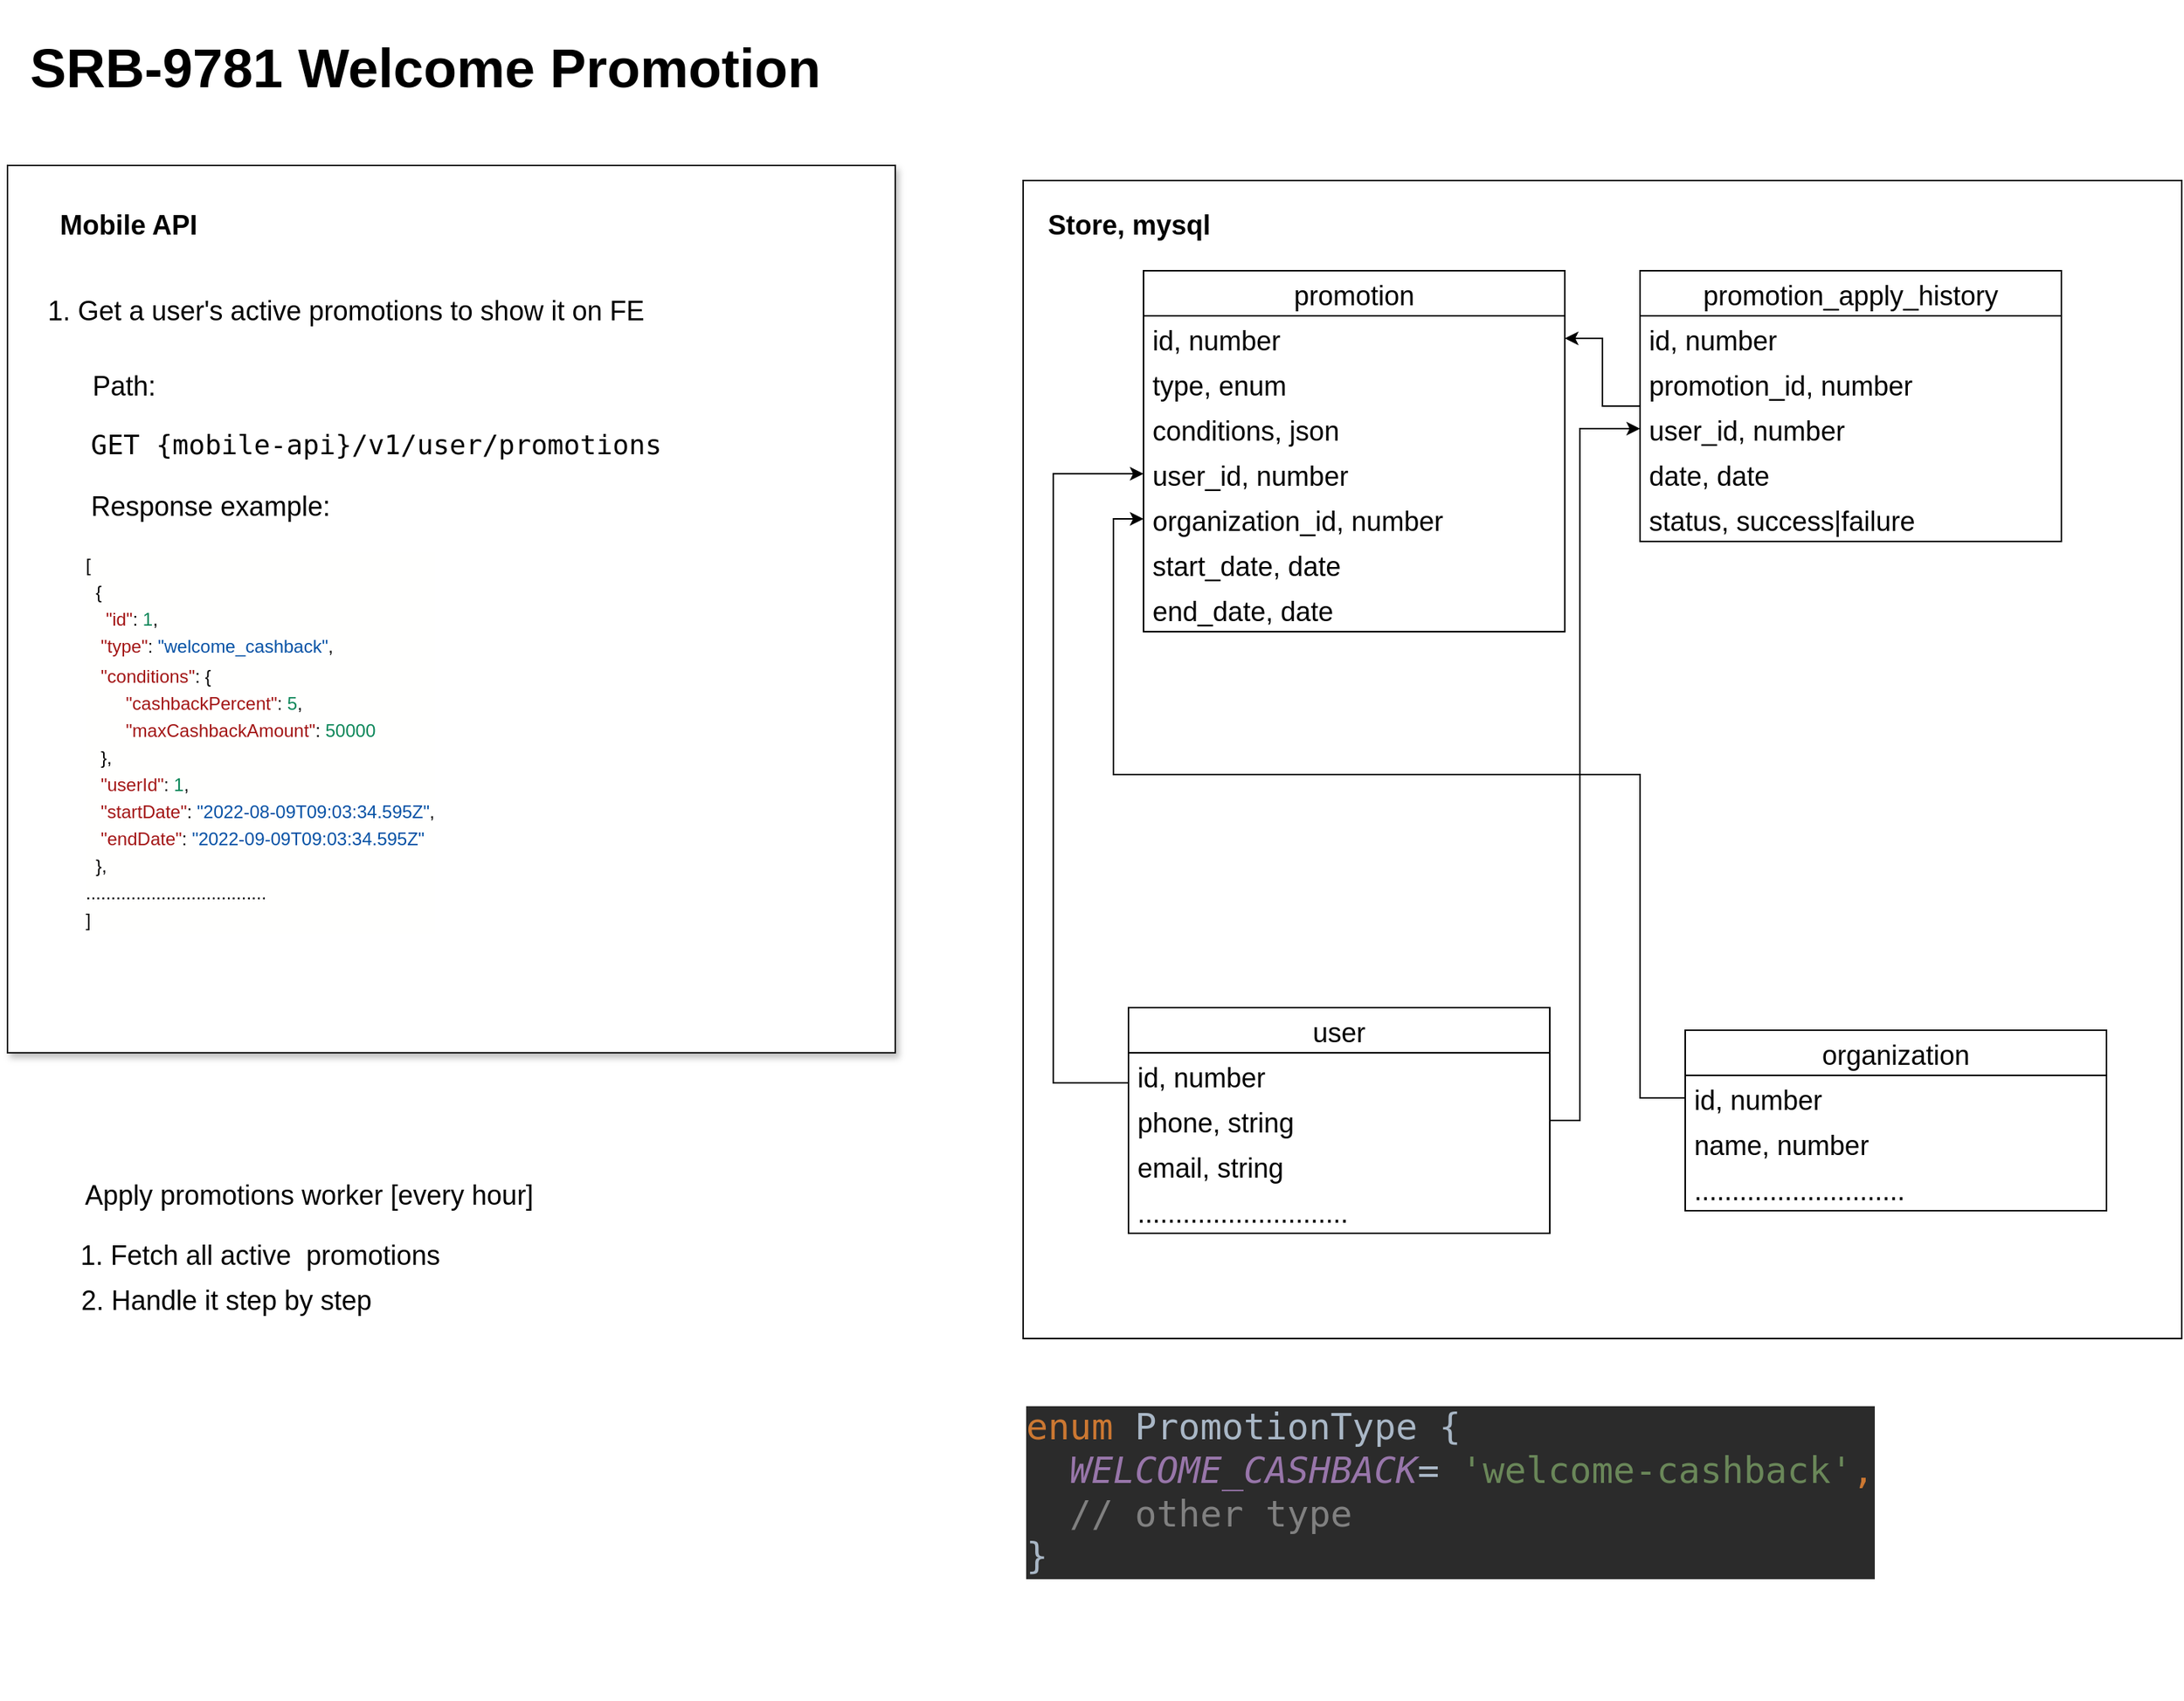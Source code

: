 <mxfile version="18.1.2" type="github">
  <diagram id="vmI7mMUzF1Ovgu6gkRTT" name="Page-1">
    <mxGraphModel dx="2302" dy="1041" grid="1" gridSize="10" guides="1" tooltips="1" connect="1" arrows="1" fold="1" page="1" pageScale="1" pageWidth="850" pageHeight="1100" math="0" shadow="0">
      <root>
        <mxCell id="0" />
        <mxCell id="1" parent="0" />
        <mxCell id="XHVd93EIHzynzg2FaFqQ-79" value="" style="whiteSpace=wrap;html=1;aspect=fixed;shadow=1;fontSize=24;strokeColor=#1A1A1A;fillColor=#FFFFFF;" vertex="1" parent="1">
          <mxGeometry x="25" y="190" width="590" height="590" as="geometry" />
        </mxCell>
        <mxCell id="XHVd93EIHzynzg2FaFqQ-1" value="" style="whiteSpace=wrap;html=1;aspect=fixed;" vertex="1" parent="1">
          <mxGeometry x="700" y="200" width="770" height="770" as="geometry" />
        </mxCell>
        <mxCell id="XHVd93EIHzynzg2FaFqQ-2" value="&lt;font style=&quot;font-size: 18px;&quot;&gt;&lt;b&gt;Store, mysql&lt;/b&gt;&lt;/font&gt;" style="text;html=1;align=center;verticalAlign=middle;resizable=0;points=[];autosize=1;strokeColor=none;fillColor=none;" vertex="1" parent="1">
          <mxGeometry x="710" y="220" width="120" height="20" as="geometry" />
        </mxCell>
        <mxCell id="XHVd93EIHzynzg2FaFqQ-5" value="promotion" style="swimlane;fontStyle=0;childLayout=stackLayout;horizontal=1;startSize=30;horizontalStack=0;resizeParent=1;resizeParentMax=0;resizeLast=0;collapsible=1;marginBottom=0;fontSize=18;" vertex="1" parent="1">
          <mxGeometry x="780" y="260" width="280" height="240" as="geometry">
            <mxRectangle x="860" y="350" width="160" height="30" as="alternateBounds" />
          </mxGeometry>
        </mxCell>
        <mxCell id="XHVd93EIHzynzg2FaFqQ-6" value="id, number" style="text;strokeColor=none;fillColor=none;align=left;verticalAlign=middle;spacingLeft=4;spacingRight=4;overflow=hidden;points=[[0,0.5],[1,0.5]];portConstraint=eastwest;rotatable=0;fontSize=18;" vertex="1" parent="XHVd93EIHzynzg2FaFqQ-5">
          <mxGeometry y="30" width="280" height="30" as="geometry" />
        </mxCell>
        <mxCell id="XHVd93EIHzynzg2FaFqQ-31" value="type, enum" style="text;strokeColor=none;fillColor=none;align=left;verticalAlign=middle;spacingLeft=4;spacingRight=4;overflow=hidden;points=[[0,0.5],[1,0.5]];portConstraint=eastwest;rotatable=0;fontSize=18;" vertex="1" parent="XHVd93EIHzynzg2FaFqQ-5">
          <mxGeometry y="60" width="280" height="30" as="geometry" />
        </mxCell>
        <mxCell id="XHVd93EIHzynzg2FaFqQ-8" value="conditions, json" style="text;strokeColor=none;fillColor=none;align=left;verticalAlign=middle;spacingLeft=4;spacingRight=4;overflow=hidden;points=[[0,0.5],[1,0.5]];portConstraint=eastwest;rotatable=0;fontSize=18;" vertex="1" parent="XHVd93EIHzynzg2FaFqQ-5">
          <mxGeometry y="90" width="280" height="30" as="geometry" />
        </mxCell>
        <mxCell id="XHVd93EIHzynzg2FaFqQ-14" value="user_id, number" style="text;strokeColor=none;fillColor=none;align=left;verticalAlign=middle;spacingLeft=4;spacingRight=4;overflow=hidden;points=[[0,0.5],[1,0.5]];portConstraint=eastwest;rotatable=0;fontSize=18;" vertex="1" parent="XHVd93EIHzynzg2FaFqQ-5">
          <mxGeometry y="120" width="280" height="30" as="geometry" />
        </mxCell>
        <mxCell id="XHVd93EIHzynzg2FaFqQ-52" value="organization_id, number" style="text;strokeColor=none;fillColor=none;align=left;verticalAlign=middle;spacingLeft=4;spacingRight=4;overflow=hidden;points=[[0,0.5],[1,0.5]];portConstraint=eastwest;rotatable=0;fontSize=18;" vertex="1" parent="XHVd93EIHzynzg2FaFqQ-5">
          <mxGeometry y="150" width="280" height="30" as="geometry" />
        </mxCell>
        <mxCell id="XHVd93EIHzynzg2FaFqQ-32" value="start_date, date" style="text;strokeColor=none;fillColor=none;align=left;verticalAlign=middle;spacingLeft=4;spacingRight=4;overflow=hidden;points=[[0,0.5],[1,0.5]];portConstraint=eastwest;rotatable=0;fontSize=18;" vertex="1" parent="XHVd93EIHzynzg2FaFqQ-5">
          <mxGeometry y="180" width="280" height="30" as="geometry" />
        </mxCell>
        <mxCell id="XHVd93EIHzynzg2FaFqQ-17" value="end_date, date" style="text;strokeColor=none;fillColor=none;align=left;verticalAlign=middle;spacingLeft=4;spacingRight=4;overflow=hidden;points=[[0,0.5],[1,0.5]];portConstraint=eastwest;rotatable=0;fontSize=18;" vertex="1" parent="XHVd93EIHzynzg2FaFqQ-5">
          <mxGeometry y="210" width="280" height="30" as="geometry" />
        </mxCell>
        <mxCell id="XHVd93EIHzynzg2FaFqQ-60" style="edgeStyle=orthogonalEdgeStyle;rounded=0;orthogonalLoop=1;jettySize=auto;html=1;entryX=0;entryY=0.5;entryDx=0;entryDy=0;fontSize=18;" edge="1" parent="1" source="XHVd93EIHzynzg2FaFqQ-23" target="XHVd93EIHzynzg2FaFqQ-14">
          <mxGeometry relative="1" as="geometry">
            <Array as="points">
              <mxPoint x="720" y="800" />
              <mxPoint x="720" y="395" />
            </Array>
          </mxGeometry>
        </mxCell>
        <mxCell id="XHVd93EIHzynzg2FaFqQ-71" style="edgeStyle=orthogonalEdgeStyle;rounded=0;orthogonalLoop=1;jettySize=auto;html=1;entryX=0;entryY=0.5;entryDx=0;entryDy=0;fontSize=18;" edge="1" parent="1" source="XHVd93EIHzynzg2FaFqQ-23" target="XHVd93EIHzynzg2FaFqQ-67">
          <mxGeometry relative="1" as="geometry">
            <Array as="points">
              <mxPoint x="1070" y="825" />
              <mxPoint x="1070" y="365" />
            </Array>
          </mxGeometry>
        </mxCell>
        <mxCell id="XHVd93EIHzynzg2FaFqQ-23" value="user" style="swimlane;fontStyle=0;childLayout=stackLayout;horizontal=1;startSize=30;horizontalStack=0;resizeParent=1;resizeParentMax=0;resizeLast=0;collapsible=1;marginBottom=0;fontSize=18;" vertex="1" parent="1">
          <mxGeometry x="770" y="750" width="280" height="150" as="geometry">
            <mxRectangle x="860" y="350" width="160" height="30" as="alternateBounds" />
          </mxGeometry>
        </mxCell>
        <mxCell id="XHVd93EIHzynzg2FaFqQ-24" value="id, number" style="text;strokeColor=none;fillColor=none;align=left;verticalAlign=middle;spacingLeft=4;spacingRight=4;overflow=hidden;points=[[0,0.5],[1,0.5]];portConstraint=eastwest;rotatable=0;fontSize=18;" vertex="1" parent="XHVd93EIHzynzg2FaFqQ-23">
          <mxGeometry y="30" width="280" height="30" as="geometry" />
        </mxCell>
        <mxCell id="XHVd93EIHzynzg2FaFqQ-25" value="phone, string" style="text;strokeColor=none;fillColor=none;align=left;verticalAlign=middle;spacingLeft=4;spacingRight=4;overflow=hidden;points=[[0,0.5],[1,0.5]];portConstraint=eastwest;rotatable=0;fontSize=18;" vertex="1" parent="XHVd93EIHzynzg2FaFqQ-23">
          <mxGeometry y="60" width="280" height="30" as="geometry" />
        </mxCell>
        <mxCell id="XHVd93EIHzynzg2FaFqQ-26" value="email, string" style="text;strokeColor=none;fillColor=none;align=left;verticalAlign=middle;spacingLeft=4;spacingRight=4;overflow=hidden;points=[[0,0.5],[1,0.5]];portConstraint=eastwest;rotatable=0;fontSize=18;" vertex="1" parent="XHVd93EIHzynzg2FaFqQ-23">
          <mxGeometry y="90" width="280" height="30" as="geometry" />
        </mxCell>
        <mxCell id="XHVd93EIHzynzg2FaFqQ-27" value="............................" style="text;strokeColor=none;fillColor=none;align=left;verticalAlign=middle;spacingLeft=4;spacingRight=4;overflow=hidden;points=[[0,0.5],[1,0.5]];portConstraint=eastwest;rotatable=0;fontSize=18;" vertex="1" parent="XHVd93EIHzynzg2FaFqQ-23">
          <mxGeometry y="120" width="280" height="30" as="geometry" />
        </mxCell>
        <mxCell id="XHVd93EIHzynzg2FaFqQ-33" value="&lt;h1&gt;SRB-9781 Welcome Promotion&lt;/h1&gt;&lt;span data-metadata=&quot;&lt;!--(figmeta)eyJmaWxlS2V5IjoiYTVsaGJPWG9oTW1MTndGYm8xNE5kQSIsInBhc3RlSUQiOjE4MjY3NjkxMTcsImRhdGFUeXBlIjoic2NlbmUifQo=(/figmeta)--&gt;&quot;&gt;&lt;/span&gt;&lt;span style=&quot;&quot;&gt;&amp;nbsp;&lt;/span&gt;&lt;p&gt;.&lt;/p&gt;" style="text;html=1;strokeColor=none;fillColor=none;spacing=5;spacingTop=-20;whiteSpace=wrap;overflow=hidden;rounded=0;fontSize=18;" vertex="1" parent="1">
          <mxGeometry x="35" y="90" width="570" height="120" as="geometry" />
        </mxCell>
        <mxCell id="XHVd93EIHzynzg2FaFqQ-35" value="&lt;pre&gt;GET {mobile-api}/v1/user/promotions&lt;/pre&gt;" style="text;html=1;strokeColor=none;fillColor=none;align=center;verticalAlign=middle;whiteSpace=wrap;rounded=0;fontSize=18;" vertex="1" parent="1">
          <mxGeometry x="80" y="360" width="380" height="30" as="geometry" />
        </mxCell>
        <mxCell id="XHVd93EIHzynzg2FaFqQ-39" value="&lt;div style=&quot;background-color: rgb(255, 255, 254); line-height: 18px;&quot;&gt;&lt;div style=&quot;line-height: 18px;&quot;&gt;&lt;div style=&quot;color: rgb(0, 0, 0); font-size: 12px; font-weight: normal;&quot;&gt;[&lt;/div&gt;&lt;div style=&quot;color: rgb(0, 0, 0); font-size: 12px; font-weight: normal;&quot;&gt;&amp;nbsp; {&lt;/div&gt;&lt;div style=&quot;color: rgb(0, 0, 0); font-size: 12px; font-weight: normal;&quot;&gt;        &lt;span style=&quot;color: #a31515;&quot;&gt;&amp;nbsp; &amp;nbsp; &quot;id&quot;&lt;/span&gt;: &lt;span style=&quot;color: #098658;&quot;&gt;1&lt;/span&gt;,&lt;/div&gt;&lt;div style=&quot;color: rgb(0, 0, 0); font-size: 12px; font-weight: normal;&quot;&gt;        &lt;span style=&quot;color: #a31515;&quot;&gt;&amp;nbsp; &amp;nbsp;&quot;type&quot;&lt;/span&gt;: &lt;span style=&quot;color: #0451a5;&quot;&gt;&quot;welcome_cashback&quot;&lt;/span&gt;,&lt;/div&gt;&lt;div style=&quot;&quot;&gt;        &lt;span style=&quot;color: rgb(163, 21, 21); font-size: 12px; font-weight: normal;&quot;&gt;&amp;nbsp; &amp;nbsp;&quot;&lt;/span&gt;&lt;font color=&quot;#a31515&quot;&gt;&lt;span style=&quot;font-size: 12px;&quot;&gt;conditions&lt;/span&gt;&lt;/font&gt;&lt;span style=&quot;color: rgb(163, 21, 21); font-size: 12px; font-weight: normal;&quot;&gt;&quot;&lt;/span&gt;&lt;span style=&quot;font-size: 12px;&quot;&gt;: {&lt;/span&gt;&lt;/div&gt;&lt;div style=&quot;color: rgb(0, 0, 0); font-size: 12px; font-weight: normal;&quot;&gt;            &lt;span style=&quot;color: #a31515;&quot;&gt;&amp;nbsp; &amp;nbsp; &amp;nbsp; &amp;nbsp; &quot;cashbackPercent&quot;&lt;/span&gt;: &lt;span style=&quot;color: #098658;&quot;&gt;5&lt;/span&gt;,&lt;/div&gt;&lt;div style=&quot;color: rgb(0, 0, 0); font-size: 12px; font-weight: normal;&quot;&gt;            &lt;span style=&quot;color: #a31515;&quot;&gt;&amp;nbsp; &amp;nbsp; &amp;nbsp; &amp;nbsp; &quot;maxCashbackAmount&quot;&lt;/span&gt;: &lt;span style=&quot;color: #098658;&quot;&gt;50000&lt;/span&gt;&lt;/div&gt;&lt;div style=&quot;color: rgb(0, 0, 0); font-size: 12px; font-weight: normal;&quot;&gt;&amp;nbsp; &amp;nbsp;},&lt;/div&gt;&lt;div style=&quot;color: rgb(0, 0, 0); font-size: 12px; font-weight: normal;&quot;&gt;        &lt;span style=&quot;color: #a31515;&quot;&gt;&amp;nbsp; &amp;nbsp;&quot;userId&quot;&lt;/span&gt;: &lt;span style=&quot;color: #098658;&quot;&gt;1&lt;/span&gt;,&lt;/div&gt;&lt;div style=&quot;color: rgb(0, 0, 0); font-size: 12px; font-weight: normal;&quot;&gt;        &lt;span style=&quot;color: #a31515;&quot;&gt;&amp;nbsp; &amp;nbsp;&quot;startDate&quot;&lt;/span&gt;: &lt;span style=&quot;color: #0451a5;&quot;&gt;&quot;2022-08-09T09:03:34.595Z&quot;&lt;/span&gt;,&lt;/div&gt;&lt;div style=&quot;color: rgb(0, 0, 0); font-size: 12px; font-weight: normal;&quot;&gt;        &lt;span style=&quot;color: #a31515;&quot;&gt;&amp;nbsp; &amp;nbsp;&quot;endDate&quot;&lt;/span&gt;: &lt;span style=&quot;color: #0451a5;&quot;&gt;&quot;2022-09-09T09:03:34.595Z&quot;&lt;/span&gt;&lt;/div&gt;&lt;div style=&quot;color: rgb(0, 0, 0); font-size: 12px; font-weight: normal;&quot;&gt;&amp;nbsp; },&lt;/div&gt;&lt;div style=&quot;color: rgb(0, 0, 0); font-size: 12px; font-weight: normal;&quot;&gt;....................................&lt;/div&gt;&lt;div style=&quot;color: rgb(0, 0, 0); font-size: 12px; font-weight: normal;&quot;&gt;]&lt;/div&gt;&lt;/div&gt;&lt;/div&gt;" style="text;whiteSpace=wrap;html=1;fontSize=18;" vertex="1" parent="1">
          <mxGeometry x="75" y="440" width="250" height="270" as="geometry" />
        </mxCell>
        <mxCell id="XHVd93EIHzynzg2FaFqQ-42" value="&lt;font style=&quot;font-size: 18px;&quot;&gt;Apply promotions worker [every hour]&lt;/font&gt;" style="text;html=1;align=center;verticalAlign=middle;resizable=0;points=[];autosize=1;strokeColor=none;fillColor=none;fontSize=14;" vertex="1" parent="1">
          <mxGeometry x="70" y="865" width="310" height="20" as="geometry" />
        </mxCell>
        <mxCell id="XHVd93EIHzynzg2FaFqQ-44" value="1. &lt;font style=&quot;font-size: 18px;&quot;&gt;Fetch all&amp;nbsp;active&amp;nbsp; promotions&lt;/font&gt;&amp;nbsp;" style="text;html=1;align=center;verticalAlign=middle;resizable=0;points=[];autosize=1;strokeColor=none;fillColor=none;fontSize=18;" vertex="1" parent="1">
          <mxGeometry x="65" y="900" width="260" height="30" as="geometry" />
        </mxCell>
        <mxCell id="XHVd93EIHzynzg2FaFqQ-45" value="2. Handle it step by step" style="text;html=1;align=center;verticalAlign=middle;resizable=0;points=[];autosize=1;strokeColor=none;fillColor=none;fontSize=18;" vertex="1" parent="1">
          <mxGeometry x="65" y="930" width="210" height="30" as="geometry" />
        </mxCell>
        <mxCell id="XHVd93EIHzynzg2FaFqQ-62" style="edgeStyle=orthogonalEdgeStyle;rounded=0;orthogonalLoop=1;jettySize=auto;html=1;entryX=0;entryY=0.5;entryDx=0;entryDy=0;fontSize=18;" edge="1" parent="1" source="XHVd93EIHzynzg2FaFqQ-54" target="XHVd93EIHzynzg2FaFqQ-52">
          <mxGeometry relative="1" as="geometry">
            <Array as="points">
              <mxPoint x="1110" y="810" />
              <mxPoint x="1110" y="595" />
              <mxPoint x="760" y="595" />
              <mxPoint x="760" y="425" />
            </Array>
          </mxGeometry>
        </mxCell>
        <mxCell id="XHVd93EIHzynzg2FaFqQ-54" value="organization" style="swimlane;fontStyle=0;childLayout=stackLayout;horizontal=1;startSize=30;horizontalStack=0;resizeParent=1;resizeParentMax=0;resizeLast=0;collapsible=1;marginBottom=0;fontSize=18;" vertex="1" parent="1">
          <mxGeometry x="1140" y="765" width="280" height="120" as="geometry">
            <mxRectangle x="860" y="350" width="160" height="30" as="alternateBounds" />
          </mxGeometry>
        </mxCell>
        <mxCell id="XHVd93EIHzynzg2FaFqQ-55" value="id, number" style="text;strokeColor=none;fillColor=none;align=left;verticalAlign=middle;spacingLeft=4;spacingRight=4;overflow=hidden;points=[[0,0.5],[1,0.5]];portConstraint=eastwest;rotatable=0;fontSize=18;" vertex="1" parent="XHVd93EIHzynzg2FaFqQ-54">
          <mxGeometry y="30" width="280" height="30" as="geometry" />
        </mxCell>
        <mxCell id="XHVd93EIHzynzg2FaFqQ-59" value="name, number" style="text;strokeColor=none;fillColor=none;align=left;verticalAlign=middle;spacingLeft=4;spacingRight=4;overflow=hidden;points=[[0,0.5],[1,0.5]];portConstraint=eastwest;rotatable=0;fontSize=18;" vertex="1" parent="XHVd93EIHzynzg2FaFqQ-54">
          <mxGeometry y="60" width="280" height="30" as="geometry" />
        </mxCell>
        <mxCell id="XHVd93EIHzynzg2FaFqQ-58" value="............................" style="text;strokeColor=none;fillColor=none;align=left;verticalAlign=middle;spacingLeft=4;spacingRight=4;overflow=hidden;points=[[0,0.5],[1,0.5]];portConstraint=eastwest;rotatable=0;fontSize=18;" vertex="1" parent="XHVd93EIHzynzg2FaFqQ-54">
          <mxGeometry y="90" width="280" height="30" as="geometry" />
        </mxCell>
        <mxCell id="XHVd93EIHzynzg2FaFqQ-75" style="edgeStyle=orthogonalEdgeStyle;rounded=0;orthogonalLoop=1;jettySize=auto;html=1;entryX=1;entryY=0.5;entryDx=0;entryDy=0;fontSize=24;" edge="1" parent="1" source="XHVd93EIHzynzg2FaFqQ-63" target="XHVd93EIHzynzg2FaFqQ-6">
          <mxGeometry relative="1" as="geometry" />
        </mxCell>
        <mxCell id="XHVd93EIHzynzg2FaFqQ-63" value="promotion_apply_history" style="swimlane;fontStyle=0;childLayout=stackLayout;horizontal=1;startSize=30;horizontalStack=0;resizeParent=1;resizeParentMax=0;resizeLast=0;collapsible=1;marginBottom=0;fontSize=18;" vertex="1" parent="1">
          <mxGeometry x="1110" y="260" width="280" height="180" as="geometry">
            <mxRectangle x="860" y="350" width="160" height="30" as="alternateBounds" />
          </mxGeometry>
        </mxCell>
        <mxCell id="XHVd93EIHzynzg2FaFqQ-64" value="id, number" style="text;strokeColor=none;fillColor=none;align=left;verticalAlign=middle;spacingLeft=4;spacingRight=4;overflow=hidden;points=[[0,0.5],[1,0.5]];portConstraint=eastwest;rotatable=0;fontSize=18;" vertex="1" parent="XHVd93EIHzynzg2FaFqQ-63">
          <mxGeometry y="30" width="280" height="30" as="geometry" />
        </mxCell>
        <mxCell id="XHVd93EIHzynzg2FaFqQ-65" value="promotion_id, number" style="text;strokeColor=none;fillColor=none;align=left;verticalAlign=middle;spacingLeft=4;spacingRight=4;overflow=hidden;points=[[0,0.5],[1,0.5]];portConstraint=eastwest;rotatable=0;fontSize=18;" vertex="1" parent="XHVd93EIHzynzg2FaFqQ-63">
          <mxGeometry y="60" width="280" height="30" as="geometry" />
        </mxCell>
        <mxCell id="XHVd93EIHzynzg2FaFqQ-67" value="user_id, number" style="text;strokeColor=none;fillColor=none;align=left;verticalAlign=middle;spacingLeft=4;spacingRight=4;overflow=hidden;points=[[0,0.5],[1,0.5]];portConstraint=eastwest;rotatable=0;fontSize=18;" vertex="1" parent="XHVd93EIHzynzg2FaFqQ-63">
          <mxGeometry y="90" width="280" height="30" as="geometry" />
        </mxCell>
        <mxCell id="XHVd93EIHzynzg2FaFqQ-69" value="date, date" style="text;strokeColor=none;fillColor=none;align=left;verticalAlign=middle;spacingLeft=4;spacingRight=4;overflow=hidden;points=[[0,0.5],[1,0.5]];portConstraint=eastwest;rotatable=0;fontSize=18;" vertex="1" parent="XHVd93EIHzynzg2FaFqQ-63">
          <mxGeometry y="120" width="280" height="30" as="geometry" />
        </mxCell>
        <mxCell id="XHVd93EIHzynzg2FaFqQ-72" value="status, success|failure" style="text;strokeColor=none;fillColor=none;align=left;verticalAlign=middle;spacingLeft=4;spacingRight=4;overflow=hidden;points=[[0,0.5],[1,0.5]];portConstraint=eastwest;rotatable=0;fontSize=18;" vertex="1" parent="XHVd93EIHzynzg2FaFqQ-63">
          <mxGeometry y="150" width="280" height="30" as="geometry" />
        </mxCell>
        <mxCell id="XHVd93EIHzynzg2FaFqQ-74" value="&lt;pre style=&quot;background-color: rgb(43, 43, 43); color: rgb(169, 183, 198); font-family: &amp;quot;JetBrains Mono&amp;quot;, monospace;&quot;&gt;&lt;font style=&quot;font-size: 24px;&quot;&gt;&lt;span style=&quot;color: rgb(204, 120, 50);&quot;&gt;enum &lt;/span&gt;PromotionType {&lt;br&gt;  &lt;span style=&quot;color: rgb(152, 118, 170); font-style: italic;&quot;&gt;WELCOME_CASHBACK&lt;/span&gt;= &lt;span style=&quot;color: rgb(106, 135, 89);&quot;&gt;&#39;welcome-cashback&#39;&lt;/span&gt;&lt;span style=&quot;color: rgb(204, 120, 50);&quot;&gt;,&lt;br&gt;&lt;/span&gt;&lt;span style=&quot;color: rgb(204, 120, 50);&quot;&gt;  &lt;/span&gt;&lt;span style=&quot;color: rgb(128, 128, 128);&quot;&gt;// other type&lt;br&gt;&lt;/span&gt;}&lt;/font&gt;&lt;/pre&gt;" style="text;whiteSpace=wrap;html=1;fontSize=18;" vertex="1" parent="1">
          <mxGeometry x="700" y="990" width="470" height="220" as="geometry" />
        </mxCell>
        <mxCell id="XHVd93EIHzynzg2FaFqQ-80" value="&lt;font style=&quot;font-size: 18px;&quot;&gt;&lt;b&gt;Mobile API&lt;/b&gt;&lt;/font&gt;" style="text;html=1;align=center;verticalAlign=middle;resizable=0;points=[];autosize=1;strokeColor=none;fillColor=none;" vertex="1" parent="1">
          <mxGeometry x="50" y="220" width="110" height="20" as="geometry" />
        </mxCell>
        <mxCell id="XHVd93EIHzynzg2FaFqQ-82" value="&lt;font style=&quot;font-size: 18px;&quot;&gt;&amp;nbsp; &amp;nbsp;1. Get a user&#39;s active promotions to show it on FE&lt;/font&gt;" style="text;html=1;strokeColor=none;fillColor=none;align=center;verticalAlign=middle;whiteSpace=wrap;rounded=0;shadow=1;fontSize=24;" vertex="1" parent="1">
          <mxGeometry x="35" y="270" width="415" height="30" as="geometry" />
        </mxCell>
        <mxCell id="XHVd93EIHzynzg2FaFqQ-83" value="&lt;span style=&quot;font-size: 18px;&quot;&gt;Path:&lt;/span&gt;" style="text;html=1;strokeColor=none;fillColor=none;align=center;verticalAlign=middle;whiteSpace=wrap;rounded=0;shadow=1;fontSize=24;" vertex="1" parent="1">
          <mxGeometry x="75" y="320" width="55" height="30" as="geometry" />
        </mxCell>
        <mxCell id="XHVd93EIHzynzg2FaFqQ-85" value="&lt;span style=&quot;font-size: 18px;&quot;&gt;Response example:&lt;/span&gt;" style="text;html=1;strokeColor=none;fillColor=none;align=center;verticalAlign=middle;whiteSpace=wrap;rounded=0;shadow=1;fontSize=24;" vertex="1" parent="1">
          <mxGeometry x="75" y="400" width="170" height="30" as="geometry" />
        </mxCell>
      </root>
    </mxGraphModel>
  </diagram>
</mxfile>
